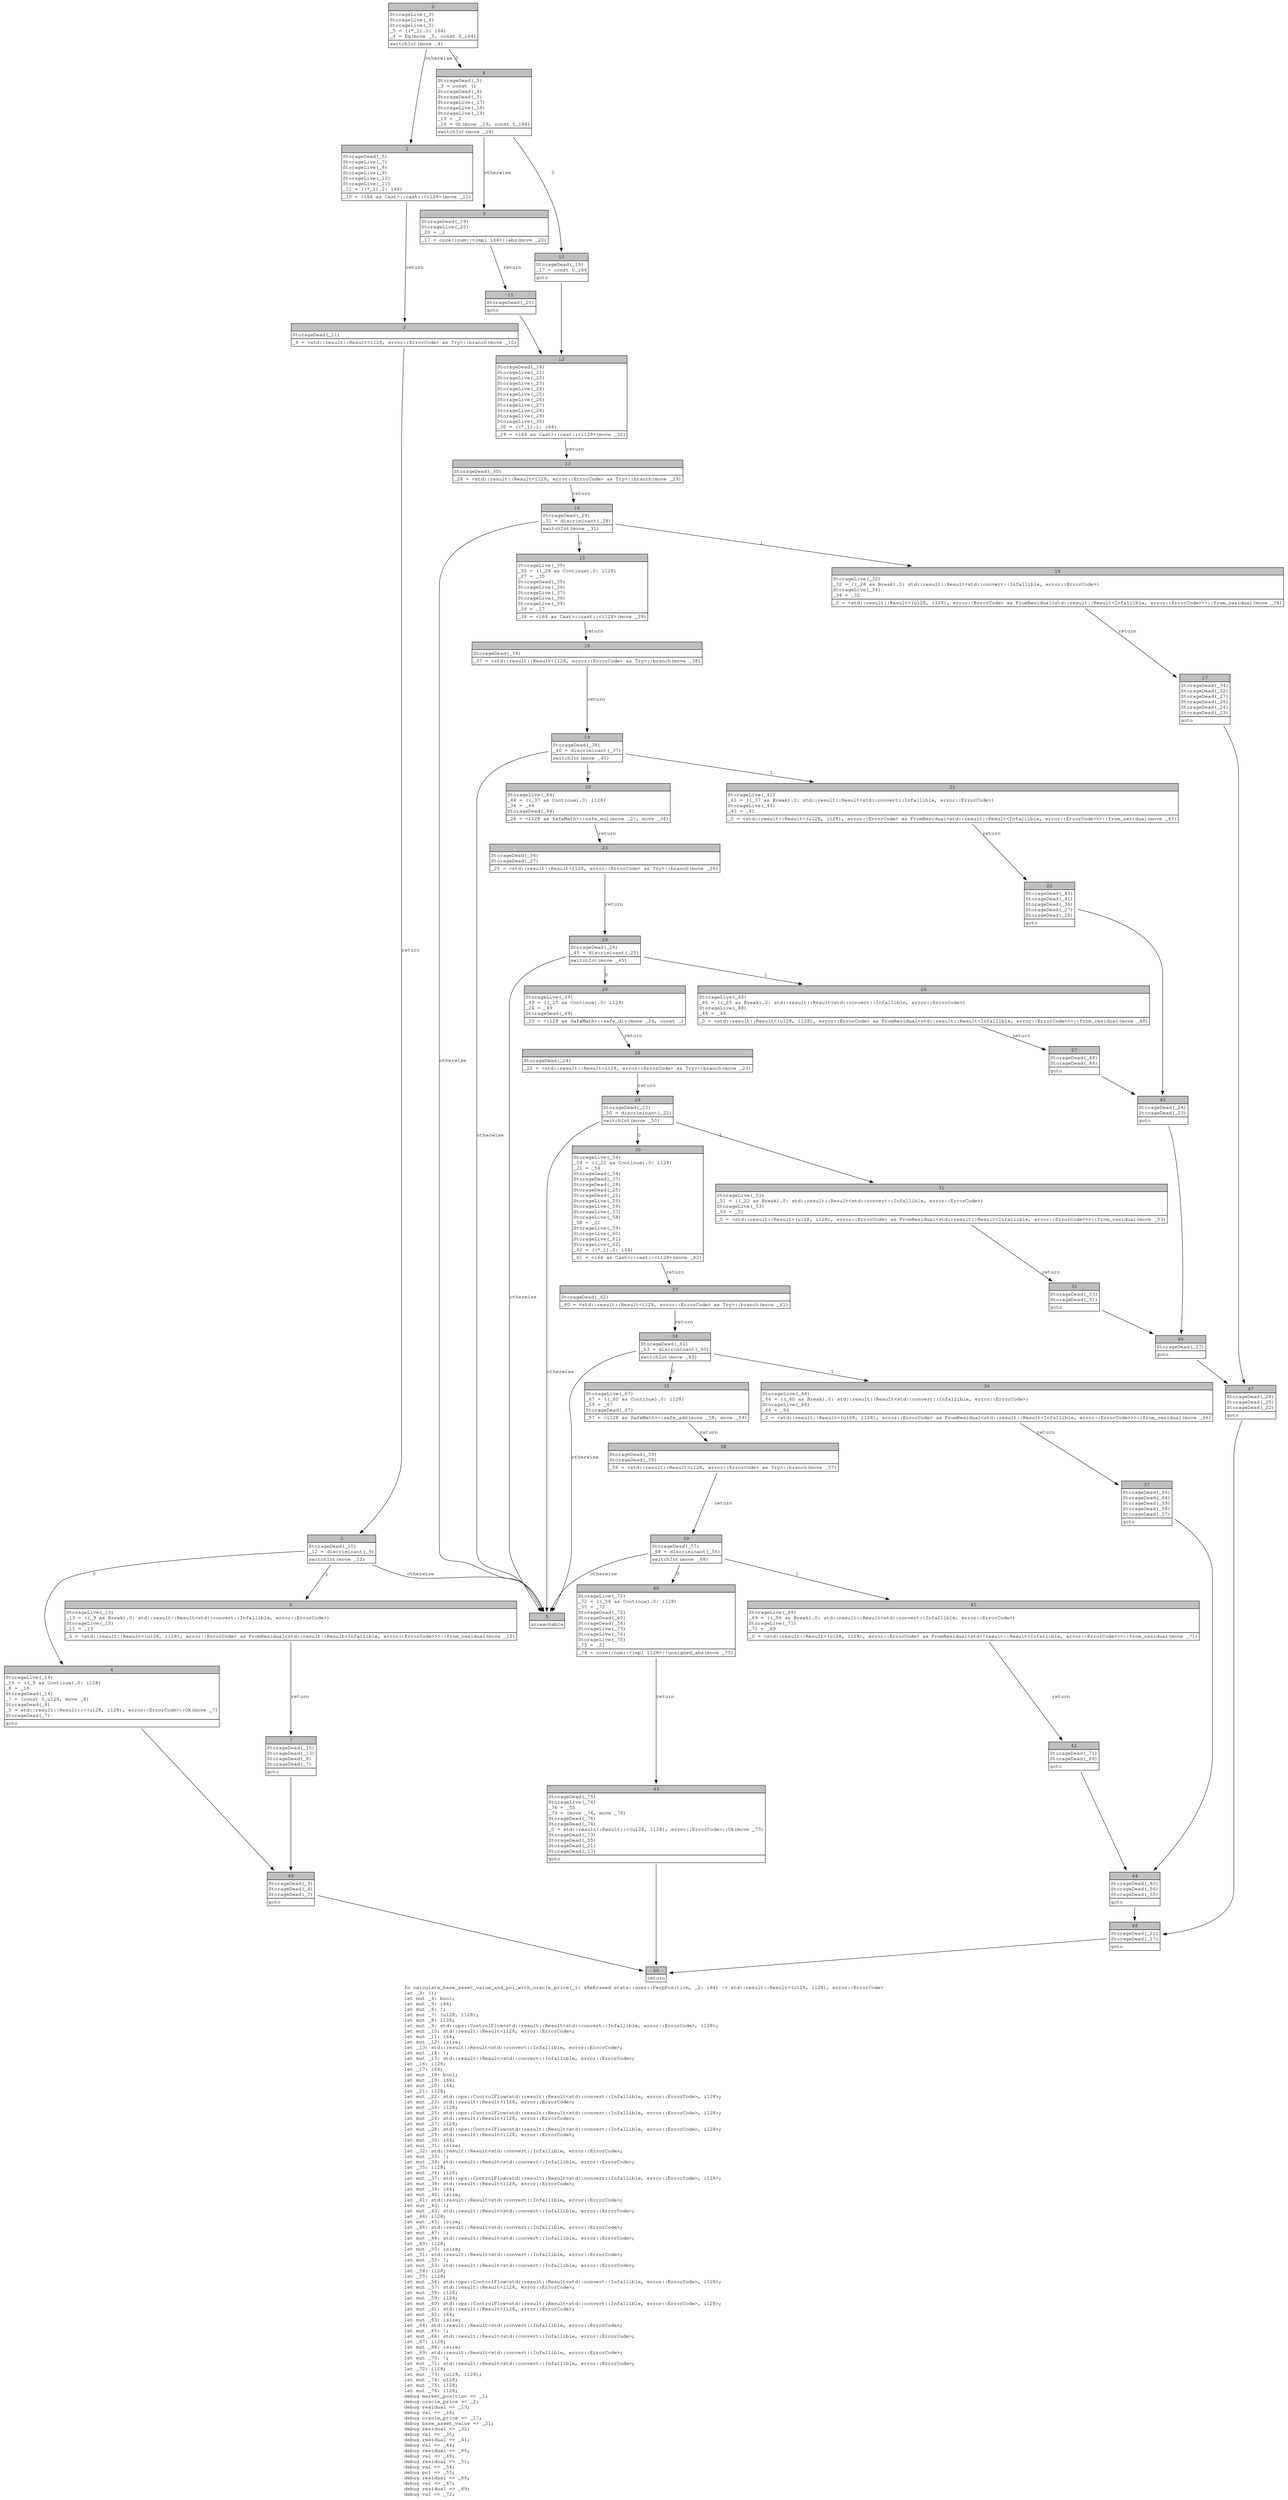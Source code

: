 digraph Mir_0_2665 {
    graph [fontname="Courier, monospace"];
    node [fontname="Courier, monospace"];
    edge [fontname="Courier, monospace"];
    label=<fn calculate_base_asset_value_and_pnl_with_oracle_price(_1: &amp;ReErased state::user::PerpPosition, _2: i64) -&gt; std::result::Result&lt;(u128, i128), error::ErrorCode&gt;<br align="left"/>let _3: ();<br align="left"/>let mut _4: bool;<br align="left"/>let mut _5: i64;<br align="left"/>let mut _6: !;<br align="left"/>let mut _7: (u128, i128);<br align="left"/>let mut _8: i128;<br align="left"/>let mut _9: std::ops::ControlFlow&lt;std::result::Result&lt;std::convert::Infallible, error::ErrorCode&gt;, i128&gt;;<br align="left"/>let mut _10: std::result::Result&lt;i128, error::ErrorCode&gt;;<br align="left"/>let mut _11: i64;<br align="left"/>let mut _12: isize;<br align="left"/>let _13: std::result::Result&lt;std::convert::Infallible, error::ErrorCode&gt;;<br align="left"/>let mut _14: !;<br align="left"/>let mut _15: std::result::Result&lt;std::convert::Infallible, error::ErrorCode&gt;;<br align="left"/>let _16: i128;<br align="left"/>let _17: i64;<br align="left"/>let mut _18: bool;<br align="left"/>let mut _19: i64;<br align="left"/>let mut _20: i64;<br align="left"/>let _21: i128;<br align="left"/>let mut _22: std::ops::ControlFlow&lt;std::result::Result&lt;std::convert::Infallible, error::ErrorCode&gt;, i128&gt;;<br align="left"/>let mut _23: std::result::Result&lt;i128, error::ErrorCode&gt;;<br align="left"/>let mut _24: i128;<br align="left"/>let mut _25: std::ops::ControlFlow&lt;std::result::Result&lt;std::convert::Infallible, error::ErrorCode&gt;, i128&gt;;<br align="left"/>let mut _26: std::result::Result&lt;i128, error::ErrorCode&gt;;<br align="left"/>let mut _27: i128;<br align="left"/>let mut _28: std::ops::ControlFlow&lt;std::result::Result&lt;std::convert::Infallible, error::ErrorCode&gt;, i128&gt;;<br align="left"/>let mut _29: std::result::Result&lt;i128, error::ErrorCode&gt;;<br align="left"/>let mut _30: i64;<br align="left"/>let mut _31: isize;<br align="left"/>let _32: std::result::Result&lt;std::convert::Infallible, error::ErrorCode&gt;;<br align="left"/>let mut _33: !;<br align="left"/>let mut _34: std::result::Result&lt;std::convert::Infallible, error::ErrorCode&gt;;<br align="left"/>let _35: i128;<br align="left"/>let mut _36: i128;<br align="left"/>let mut _37: std::ops::ControlFlow&lt;std::result::Result&lt;std::convert::Infallible, error::ErrorCode&gt;, i128&gt;;<br align="left"/>let mut _38: std::result::Result&lt;i128, error::ErrorCode&gt;;<br align="left"/>let mut _39: i64;<br align="left"/>let mut _40: isize;<br align="left"/>let _41: std::result::Result&lt;std::convert::Infallible, error::ErrorCode&gt;;<br align="left"/>let mut _42: !;<br align="left"/>let mut _43: std::result::Result&lt;std::convert::Infallible, error::ErrorCode&gt;;<br align="left"/>let _44: i128;<br align="left"/>let mut _45: isize;<br align="left"/>let _46: std::result::Result&lt;std::convert::Infallible, error::ErrorCode&gt;;<br align="left"/>let mut _47: !;<br align="left"/>let mut _48: std::result::Result&lt;std::convert::Infallible, error::ErrorCode&gt;;<br align="left"/>let _49: i128;<br align="left"/>let mut _50: isize;<br align="left"/>let _51: std::result::Result&lt;std::convert::Infallible, error::ErrorCode&gt;;<br align="left"/>let mut _52: !;<br align="left"/>let mut _53: std::result::Result&lt;std::convert::Infallible, error::ErrorCode&gt;;<br align="left"/>let _54: i128;<br align="left"/>let _55: i128;<br align="left"/>let mut _56: std::ops::ControlFlow&lt;std::result::Result&lt;std::convert::Infallible, error::ErrorCode&gt;, i128&gt;;<br align="left"/>let mut _57: std::result::Result&lt;i128, error::ErrorCode&gt;;<br align="left"/>let mut _58: i128;<br align="left"/>let mut _59: i128;<br align="left"/>let mut _60: std::ops::ControlFlow&lt;std::result::Result&lt;std::convert::Infallible, error::ErrorCode&gt;, i128&gt;;<br align="left"/>let mut _61: std::result::Result&lt;i128, error::ErrorCode&gt;;<br align="left"/>let mut _62: i64;<br align="left"/>let mut _63: isize;<br align="left"/>let _64: std::result::Result&lt;std::convert::Infallible, error::ErrorCode&gt;;<br align="left"/>let mut _65: !;<br align="left"/>let mut _66: std::result::Result&lt;std::convert::Infallible, error::ErrorCode&gt;;<br align="left"/>let _67: i128;<br align="left"/>let mut _68: isize;<br align="left"/>let _69: std::result::Result&lt;std::convert::Infallible, error::ErrorCode&gt;;<br align="left"/>let mut _70: !;<br align="left"/>let mut _71: std::result::Result&lt;std::convert::Infallible, error::ErrorCode&gt;;<br align="left"/>let _72: i128;<br align="left"/>let mut _73: (u128, i128);<br align="left"/>let mut _74: u128;<br align="left"/>let mut _75: i128;<br align="left"/>let mut _76: i128;<br align="left"/>debug market_position =&gt; _1;<br align="left"/>debug oracle_price =&gt; _2;<br align="left"/>debug residual =&gt; _13;<br align="left"/>debug val =&gt; _16;<br align="left"/>debug oracle_price =&gt; _17;<br align="left"/>debug base_asset_value =&gt; _21;<br align="left"/>debug residual =&gt; _32;<br align="left"/>debug val =&gt; _35;<br align="left"/>debug residual =&gt; _41;<br align="left"/>debug val =&gt; _44;<br align="left"/>debug residual =&gt; _46;<br align="left"/>debug val =&gt; _49;<br align="left"/>debug residual =&gt; _51;<br align="left"/>debug val =&gt; _54;<br align="left"/>debug pnl =&gt; _55;<br align="left"/>debug residual =&gt; _64;<br align="left"/>debug val =&gt; _67;<br align="left"/>debug residual =&gt; _69;<br align="left"/>debug val =&gt; _72;<br align="left"/>>;
    bb0__0_2665 [shape="none", label=<<table border="0" cellborder="1" cellspacing="0"><tr><td bgcolor="gray" align="center" colspan="1">0</td></tr><tr><td align="left" balign="left">StorageLive(_3)<br/>StorageLive(_4)<br/>StorageLive(_5)<br/>_5 = ((*_1).1: i64)<br/>_4 = Eq(move _5, const 0_i64)<br/></td></tr><tr><td align="left">switchInt(move _4)</td></tr></table>>];
    bb1__0_2665 [shape="none", label=<<table border="0" cellborder="1" cellspacing="0"><tr><td bgcolor="gray" align="center" colspan="1">1</td></tr><tr><td align="left" balign="left">StorageDead(_5)<br/>StorageLive(_7)<br/>StorageLive(_8)<br/>StorageLive(_9)<br/>StorageLive(_10)<br/>StorageLive(_11)<br/>_11 = ((*_1).2: i64)<br/></td></tr><tr><td align="left">_10 = &lt;i64 as Cast&gt;::cast::&lt;i128&gt;(move _11)</td></tr></table>>];
    bb2__0_2665 [shape="none", label=<<table border="0" cellborder="1" cellspacing="0"><tr><td bgcolor="gray" align="center" colspan="1">2</td></tr><tr><td align="left" balign="left">StorageDead(_11)<br/></td></tr><tr><td align="left">_9 = &lt;std::result::Result&lt;i128, error::ErrorCode&gt; as Try&gt;::branch(move _10)</td></tr></table>>];
    bb3__0_2665 [shape="none", label=<<table border="0" cellborder="1" cellspacing="0"><tr><td bgcolor="gray" align="center" colspan="1">3</td></tr><tr><td align="left" balign="left">StorageDead(_10)<br/>_12 = discriminant(_9)<br/></td></tr><tr><td align="left">switchInt(move _12)</td></tr></table>>];
    bb4__0_2665 [shape="none", label=<<table border="0" cellborder="1" cellspacing="0"><tr><td bgcolor="gray" align="center" colspan="1">4</td></tr><tr><td align="left" balign="left">StorageLive(_16)<br/>_16 = ((_9 as Continue).0: i128)<br/>_8 = _16<br/>StorageDead(_16)<br/>_7 = (const 0_u128, move _8)<br/>StorageDead(_8)<br/>_0 = std::result::Result::&lt;(u128, i128), error::ErrorCode&gt;::Ok(move _7)<br/>StorageDead(_7)<br/></td></tr><tr><td align="left">goto</td></tr></table>>];
    bb5__0_2665 [shape="none", label=<<table border="0" cellborder="1" cellspacing="0"><tr><td bgcolor="gray" align="center" colspan="1">5</td></tr><tr><td align="left">unreachable</td></tr></table>>];
    bb6__0_2665 [shape="none", label=<<table border="0" cellborder="1" cellspacing="0"><tr><td bgcolor="gray" align="center" colspan="1">6</td></tr><tr><td align="left" balign="left">StorageLive(_13)<br/>_13 = ((_9 as Break).0: std::result::Result&lt;std::convert::Infallible, error::ErrorCode&gt;)<br/>StorageLive(_15)<br/>_15 = _13<br/></td></tr><tr><td align="left">_0 = &lt;std::result::Result&lt;(u128, i128), error::ErrorCode&gt; as FromResidual&lt;std::result::Result&lt;Infallible, error::ErrorCode&gt;&gt;&gt;::from_residual(move _15)</td></tr></table>>];
    bb7__0_2665 [shape="none", label=<<table border="0" cellborder="1" cellspacing="0"><tr><td bgcolor="gray" align="center" colspan="1">7</td></tr><tr><td align="left" balign="left">StorageDead(_15)<br/>StorageDead(_13)<br/>StorageDead(_8)<br/>StorageDead(_7)<br/></td></tr><tr><td align="left">goto</td></tr></table>>];
    bb8__0_2665 [shape="none", label=<<table border="0" cellborder="1" cellspacing="0"><tr><td bgcolor="gray" align="center" colspan="1">8</td></tr><tr><td align="left" balign="left">StorageDead(_5)<br/>_3 = const ()<br/>StorageDead(_4)<br/>StorageDead(_3)<br/>StorageLive(_17)<br/>StorageLive(_18)<br/>StorageLive(_19)<br/>_19 = _2<br/>_18 = Gt(move _19, const 0_i64)<br/></td></tr><tr><td align="left">switchInt(move _18)</td></tr></table>>];
    bb9__0_2665 [shape="none", label=<<table border="0" cellborder="1" cellspacing="0"><tr><td bgcolor="gray" align="center" colspan="1">9</td></tr><tr><td align="left" balign="left">StorageDead(_19)<br/>StorageLive(_20)<br/>_20 = _2<br/></td></tr><tr><td align="left">_17 = core::num::&lt;impl i64&gt;::abs(move _20)</td></tr></table>>];
    bb10__0_2665 [shape="none", label=<<table border="0" cellborder="1" cellspacing="0"><tr><td bgcolor="gray" align="center" colspan="1">10</td></tr><tr><td align="left" balign="left">StorageDead(_19)<br/>_17 = const 0_i64<br/></td></tr><tr><td align="left">goto</td></tr></table>>];
    bb11__0_2665 [shape="none", label=<<table border="0" cellborder="1" cellspacing="0"><tr><td bgcolor="gray" align="center" colspan="1">11</td></tr><tr><td align="left" balign="left">StorageDead(_20)<br/></td></tr><tr><td align="left">goto</td></tr></table>>];
    bb12__0_2665 [shape="none", label=<<table border="0" cellborder="1" cellspacing="0"><tr><td bgcolor="gray" align="center" colspan="1">12</td></tr><tr><td align="left" balign="left">StorageDead(_18)<br/>StorageLive(_21)<br/>StorageLive(_22)<br/>StorageLive(_23)<br/>StorageLive(_24)<br/>StorageLive(_25)<br/>StorageLive(_26)<br/>StorageLive(_27)<br/>StorageLive(_28)<br/>StorageLive(_29)<br/>StorageLive(_30)<br/>_30 = ((*_1).1: i64)<br/></td></tr><tr><td align="left">_29 = &lt;i64 as Cast&gt;::cast::&lt;i128&gt;(move _30)</td></tr></table>>];
    bb13__0_2665 [shape="none", label=<<table border="0" cellborder="1" cellspacing="0"><tr><td bgcolor="gray" align="center" colspan="1">13</td></tr><tr><td align="left" balign="left">StorageDead(_30)<br/></td></tr><tr><td align="left">_28 = &lt;std::result::Result&lt;i128, error::ErrorCode&gt; as Try&gt;::branch(move _29)</td></tr></table>>];
    bb14__0_2665 [shape="none", label=<<table border="0" cellborder="1" cellspacing="0"><tr><td bgcolor="gray" align="center" colspan="1">14</td></tr><tr><td align="left" balign="left">StorageDead(_29)<br/>_31 = discriminant(_28)<br/></td></tr><tr><td align="left">switchInt(move _31)</td></tr></table>>];
    bb15__0_2665 [shape="none", label=<<table border="0" cellborder="1" cellspacing="0"><tr><td bgcolor="gray" align="center" colspan="1">15</td></tr><tr><td align="left" balign="left">StorageLive(_35)<br/>_35 = ((_28 as Continue).0: i128)<br/>_27 = _35<br/>StorageDead(_35)<br/>StorageLive(_36)<br/>StorageLive(_37)<br/>StorageLive(_38)<br/>StorageLive(_39)<br/>_39 = _17<br/></td></tr><tr><td align="left">_38 = &lt;i64 as Cast&gt;::cast::&lt;i128&gt;(move _39)</td></tr></table>>];
    bb16__0_2665 [shape="none", label=<<table border="0" cellborder="1" cellspacing="0"><tr><td bgcolor="gray" align="center" colspan="1">16</td></tr><tr><td align="left" balign="left">StorageLive(_32)<br/>_32 = ((_28 as Break).0: std::result::Result&lt;std::convert::Infallible, error::ErrorCode&gt;)<br/>StorageLive(_34)<br/>_34 = _32<br/></td></tr><tr><td align="left">_0 = &lt;std::result::Result&lt;(u128, i128), error::ErrorCode&gt; as FromResidual&lt;std::result::Result&lt;Infallible, error::ErrorCode&gt;&gt;&gt;::from_residual(move _34)</td></tr></table>>];
    bb17__0_2665 [shape="none", label=<<table border="0" cellborder="1" cellspacing="0"><tr><td bgcolor="gray" align="center" colspan="1">17</td></tr><tr><td align="left" balign="left">StorageDead(_34)<br/>StorageDead(_32)<br/>StorageDead(_27)<br/>StorageDead(_26)<br/>StorageDead(_24)<br/>StorageDead(_23)<br/></td></tr><tr><td align="left">goto</td></tr></table>>];
    bb18__0_2665 [shape="none", label=<<table border="0" cellborder="1" cellspacing="0"><tr><td bgcolor="gray" align="center" colspan="1">18</td></tr><tr><td align="left" balign="left">StorageDead(_39)<br/></td></tr><tr><td align="left">_37 = &lt;std::result::Result&lt;i128, error::ErrorCode&gt; as Try&gt;::branch(move _38)</td></tr></table>>];
    bb19__0_2665 [shape="none", label=<<table border="0" cellborder="1" cellspacing="0"><tr><td bgcolor="gray" align="center" colspan="1">19</td></tr><tr><td align="left" balign="left">StorageDead(_38)<br/>_40 = discriminant(_37)<br/></td></tr><tr><td align="left">switchInt(move _40)</td></tr></table>>];
    bb20__0_2665 [shape="none", label=<<table border="0" cellborder="1" cellspacing="0"><tr><td bgcolor="gray" align="center" colspan="1">20</td></tr><tr><td align="left" balign="left">StorageLive(_44)<br/>_44 = ((_37 as Continue).0: i128)<br/>_36 = _44<br/>StorageDead(_44)<br/></td></tr><tr><td align="left">_26 = &lt;i128 as SafeMath&gt;::safe_mul(move _27, move _36)</td></tr></table>>];
    bb21__0_2665 [shape="none", label=<<table border="0" cellborder="1" cellspacing="0"><tr><td bgcolor="gray" align="center" colspan="1">21</td></tr><tr><td align="left" balign="left">StorageLive(_41)<br/>_41 = ((_37 as Break).0: std::result::Result&lt;std::convert::Infallible, error::ErrorCode&gt;)<br/>StorageLive(_43)<br/>_43 = _41<br/></td></tr><tr><td align="left">_0 = &lt;std::result::Result&lt;(u128, i128), error::ErrorCode&gt; as FromResidual&lt;std::result::Result&lt;Infallible, error::ErrorCode&gt;&gt;&gt;::from_residual(move _43)</td></tr></table>>];
    bb22__0_2665 [shape="none", label=<<table border="0" cellborder="1" cellspacing="0"><tr><td bgcolor="gray" align="center" colspan="1">22</td></tr><tr><td align="left" balign="left">StorageDead(_43)<br/>StorageDead(_41)<br/>StorageDead(_36)<br/>StorageDead(_27)<br/>StorageDead(_26)<br/></td></tr><tr><td align="left">goto</td></tr></table>>];
    bb23__0_2665 [shape="none", label=<<table border="0" cellborder="1" cellspacing="0"><tr><td bgcolor="gray" align="center" colspan="1">23</td></tr><tr><td align="left" balign="left">StorageDead(_36)<br/>StorageDead(_27)<br/></td></tr><tr><td align="left">_25 = &lt;std::result::Result&lt;i128, error::ErrorCode&gt; as Try&gt;::branch(move _26)</td></tr></table>>];
    bb24__0_2665 [shape="none", label=<<table border="0" cellborder="1" cellspacing="0"><tr><td bgcolor="gray" align="center" colspan="1">24</td></tr><tr><td align="left" balign="left">StorageDead(_26)<br/>_45 = discriminant(_25)<br/></td></tr><tr><td align="left">switchInt(move _45)</td></tr></table>>];
    bb25__0_2665 [shape="none", label=<<table border="0" cellborder="1" cellspacing="0"><tr><td bgcolor="gray" align="center" colspan="1">25</td></tr><tr><td align="left" balign="left">StorageLive(_49)<br/>_49 = ((_25 as Continue).0: i128)<br/>_24 = _49<br/>StorageDead(_49)<br/></td></tr><tr><td align="left">_23 = &lt;i128 as SafeMath&gt;::safe_div(move _24, const _)</td></tr></table>>];
    bb26__0_2665 [shape="none", label=<<table border="0" cellborder="1" cellspacing="0"><tr><td bgcolor="gray" align="center" colspan="1">26</td></tr><tr><td align="left" balign="left">StorageLive(_46)<br/>_46 = ((_25 as Break).0: std::result::Result&lt;std::convert::Infallible, error::ErrorCode&gt;)<br/>StorageLive(_48)<br/>_48 = _46<br/></td></tr><tr><td align="left">_0 = &lt;std::result::Result&lt;(u128, i128), error::ErrorCode&gt; as FromResidual&lt;std::result::Result&lt;Infallible, error::ErrorCode&gt;&gt;&gt;::from_residual(move _48)</td></tr></table>>];
    bb27__0_2665 [shape="none", label=<<table border="0" cellborder="1" cellspacing="0"><tr><td bgcolor="gray" align="center" colspan="1">27</td></tr><tr><td align="left" balign="left">StorageDead(_48)<br/>StorageDead(_46)<br/></td></tr><tr><td align="left">goto</td></tr></table>>];
    bb28__0_2665 [shape="none", label=<<table border="0" cellborder="1" cellspacing="0"><tr><td bgcolor="gray" align="center" colspan="1">28</td></tr><tr><td align="left" balign="left">StorageDead(_24)<br/></td></tr><tr><td align="left">_22 = &lt;std::result::Result&lt;i128, error::ErrorCode&gt; as Try&gt;::branch(move _23)</td></tr></table>>];
    bb29__0_2665 [shape="none", label=<<table border="0" cellborder="1" cellspacing="0"><tr><td bgcolor="gray" align="center" colspan="1">29</td></tr><tr><td align="left" balign="left">StorageDead(_23)<br/>_50 = discriminant(_22)<br/></td></tr><tr><td align="left">switchInt(move _50)</td></tr></table>>];
    bb30__0_2665 [shape="none", label=<<table border="0" cellborder="1" cellspacing="0"><tr><td bgcolor="gray" align="center" colspan="1">30</td></tr><tr><td align="left" balign="left">StorageLive(_54)<br/>_54 = ((_22 as Continue).0: i128)<br/>_21 = _54<br/>StorageDead(_54)<br/>StorageDead(_37)<br/>StorageDead(_28)<br/>StorageDead(_25)<br/>StorageDead(_22)<br/>StorageLive(_55)<br/>StorageLive(_56)<br/>StorageLive(_57)<br/>StorageLive(_58)<br/>_58 = _21<br/>StorageLive(_59)<br/>StorageLive(_60)<br/>StorageLive(_61)<br/>StorageLive(_62)<br/>_62 = ((*_1).2: i64)<br/></td></tr><tr><td align="left">_61 = &lt;i64 as Cast&gt;::cast::&lt;i128&gt;(move _62)</td></tr></table>>];
    bb31__0_2665 [shape="none", label=<<table border="0" cellborder="1" cellspacing="0"><tr><td bgcolor="gray" align="center" colspan="1">31</td></tr><tr><td align="left" balign="left">StorageLive(_51)<br/>_51 = ((_22 as Break).0: std::result::Result&lt;std::convert::Infallible, error::ErrorCode&gt;)<br/>StorageLive(_53)<br/>_53 = _51<br/></td></tr><tr><td align="left">_0 = &lt;std::result::Result&lt;(u128, i128), error::ErrorCode&gt; as FromResidual&lt;std::result::Result&lt;Infallible, error::ErrorCode&gt;&gt;&gt;::from_residual(move _53)</td></tr></table>>];
    bb32__0_2665 [shape="none", label=<<table border="0" cellborder="1" cellspacing="0"><tr><td bgcolor="gray" align="center" colspan="1">32</td></tr><tr><td align="left" balign="left">StorageDead(_53)<br/>StorageDead(_51)<br/></td></tr><tr><td align="left">goto</td></tr></table>>];
    bb33__0_2665 [shape="none", label=<<table border="0" cellborder="1" cellspacing="0"><tr><td bgcolor="gray" align="center" colspan="1">33</td></tr><tr><td align="left" balign="left">StorageDead(_62)<br/></td></tr><tr><td align="left">_60 = &lt;std::result::Result&lt;i128, error::ErrorCode&gt; as Try&gt;::branch(move _61)</td></tr></table>>];
    bb34__0_2665 [shape="none", label=<<table border="0" cellborder="1" cellspacing="0"><tr><td bgcolor="gray" align="center" colspan="1">34</td></tr><tr><td align="left" balign="left">StorageDead(_61)<br/>_63 = discriminant(_60)<br/></td></tr><tr><td align="left">switchInt(move _63)</td></tr></table>>];
    bb35__0_2665 [shape="none", label=<<table border="0" cellborder="1" cellspacing="0"><tr><td bgcolor="gray" align="center" colspan="1">35</td></tr><tr><td align="left" balign="left">StorageLive(_67)<br/>_67 = ((_60 as Continue).0: i128)<br/>_59 = _67<br/>StorageDead(_67)<br/></td></tr><tr><td align="left">_57 = &lt;i128 as SafeMath&gt;::safe_add(move _58, move _59)</td></tr></table>>];
    bb36__0_2665 [shape="none", label=<<table border="0" cellborder="1" cellspacing="0"><tr><td bgcolor="gray" align="center" colspan="1">36</td></tr><tr><td align="left" balign="left">StorageLive(_64)<br/>_64 = ((_60 as Break).0: std::result::Result&lt;std::convert::Infallible, error::ErrorCode&gt;)<br/>StorageLive(_66)<br/>_66 = _64<br/></td></tr><tr><td align="left">_0 = &lt;std::result::Result&lt;(u128, i128), error::ErrorCode&gt; as FromResidual&lt;std::result::Result&lt;Infallible, error::ErrorCode&gt;&gt;&gt;::from_residual(move _66)</td></tr></table>>];
    bb37__0_2665 [shape="none", label=<<table border="0" cellborder="1" cellspacing="0"><tr><td bgcolor="gray" align="center" colspan="1">37</td></tr><tr><td align="left" balign="left">StorageDead(_66)<br/>StorageDead(_64)<br/>StorageDead(_59)<br/>StorageDead(_58)<br/>StorageDead(_57)<br/></td></tr><tr><td align="left">goto</td></tr></table>>];
    bb38__0_2665 [shape="none", label=<<table border="0" cellborder="1" cellspacing="0"><tr><td bgcolor="gray" align="center" colspan="1">38</td></tr><tr><td align="left" balign="left">StorageDead(_59)<br/>StorageDead(_58)<br/></td></tr><tr><td align="left">_56 = &lt;std::result::Result&lt;i128, error::ErrorCode&gt; as Try&gt;::branch(move _57)</td></tr></table>>];
    bb39__0_2665 [shape="none", label=<<table border="0" cellborder="1" cellspacing="0"><tr><td bgcolor="gray" align="center" colspan="1">39</td></tr><tr><td align="left" balign="left">StorageDead(_57)<br/>_68 = discriminant(_56)<br/></td></tr><tr><td align="left">switchInt(move _68)</td></tr></table>>];
    bb40__0_2665 [shape="none", label=<<table border="0" cellborder="1" cellspacing="0"><tr><td bgcolor="gray" align="center" colspan="1">40</td></tr><tr><td align="left" balign="left">StorageLive(_72)<br/>_72 = ((_56 as Continue).0: i128)<br/>_55 = _72<br/>StorageDead(_72)<br/>StorageDead(_60)<br/>StorageDead(_56)<br/>StorageLive(_73)<br/>StorageLive(_74)<br/>StorageLive(_75)<br/>_75 = _21<br/></td></tr><tr><td align="left">_74 = core::num::&lt;impl i128&gt;::unsigned_abs(move _75)</td></tr></table>>];
    bb41__0_2665 [shape="none", label=<<table border="0" cellborder="1" cellspacing="0"><tr><td bgcolor="gray" align="center" colspan="1">41</td></tr><tr><td align="left" balign="left">StorageLive(_69)<br/>_69 = ((_56 as Break).0: std::result::Result&lt;std::convert::Infallible, error::ErrorCode&gt;)<br/>StorageLive(_71)<br/>_71 = _69<br/></td></tr><tr><td align="left">_0 = &lt;std::result::Result&lt;(u128, i128), error::ErrorCode&gt; as FromResidual&lt;std::result::Result&lt;Infallible, error::ErrorCode&gt;&gt;&gt;::from_residual(move _71)</td></tr></table>>];
    bb42__0_2665 [shape="none", label=<<table border="0" cellborder="1" cellspacing="0"><tr><td bgcolor="gray" align="center" colspan="1">42</td></tr><tr><td align="left" balign="left">StorageDead(_71)<br/>StorageDead(_69)<br/></td></tr><tr><td align="left">goto</td></tr></table>>];
    bb43__0_2665 [shape="none", label=<<table border="0" cellborder="1" cellspacing="0"><tr><td bgcolor="gray" align="center" colspan="1">43</td></tr><tr><td align="left" balign="left">StorageDead(_75)<br/>StorageLive(_76)<br/>_76 = _55<br/>_73 = (move _74, move _76)<br/>StorageDead(_76)<br/>StorageDead(_74)<br/>_0 = std::result::Result::&lt;(u128, i128), error::ErrorCode&gt;::Ok(move _73)<br/>StorageDead(_73)<br/>StorageDead(_55)<br/>StorageDead(_21)<br/>StorageDead(_17)<br/></td></tr><tr><td align="left">goto</td></tr></table>>];
    bb44__0_2665 [shape="none", label=<<table border="0" cellborder="1" cellspacing="0"><tr><td bgcolor="gray" align="center" colspan="1">44</td></tr><tr><td align="left" balign="left">StorageDead(_60)<br/>StorageDead(_56)<br/>StorageDead(_55)<br/></td></tr><tr><td align="left">goto</td></tr></table>>];
    bb45__0_2665 [shape="none", label=<<table border="0" cellborder="1" cellspacing="0"><tr><td bgcolor="gray" align="center" colspan="1">45</td></tr><tr><td align="left" balign="left">StorageDead(_24)<br/>StorageDead(_23)<br/></td></tr><tr><td align="left">goto</td></tr></table>>];
    bb46__0_2665 [shape="none", label=<<table border="0" cellborder="1" cellspacing="0"><tr><td bgcolor="gray" align="center" colspan="1">46</td></tr><tr><td align="left" balign="left">StorageDead(_37)<br/></td></tr><tr><td align="left">goto</td></tr></table>>];
    bb47__0_2665 [shape="none", label=<<table border="0" cellborder="1" cellspacing="0"><tr><td bgcolor="gray" align="center" colspan="1">47</td></tr><tr><td align="left" balign="left">StorageDead(_28)<br/>StorageDead(_25)<br/>StorageDead(_22)<br/></td></tr><tr><td align="left">goto</td></tr></table>>];
    bb48__0_2665 [shape="none", label=<<table border="0" cellborder="1" cellspacing="0"><tr><td bgcolor="gray" align="center" colspan="1">48</td></tr><tr><td align="left" balign="left">StorageDead(_21)<br/>StorageDead(_17)<br/></td></tr><tr><td align="left">goto</td></tr></table>>];
    bb49__0_2665 [shape="none", label=<<table border="0" cellborder="1" cellspacing="0"><tr><td bgcolor="gray" align="center" colspan="1">49</td></tr><tr><td align="left" balign="left">StorageDead(_9)<br/>StorageDead(_4)<br/>StorageDead(_3)<br/></td></tr><tr><td align="left">goto</td></tr></table>>];
    bb50__0_2665 [shape="none", label=<<table border="0" cellborder="1" cellspacing="0"><tr><td bgcolor="gray" align="center" colspan="1">50</td></tr><tr><td align="left">return</td></tr></table>>];
    bb0__0_2665 -> bb8__0_2665 [label="0"];
    bb0__0_2665 -> bb1__0_2665 [label="otherwise"];
    bb1__0_2665 -> bb2__0_2665 [label="return"];
    bb2__0_2665 -> bb3__0_2665 [label="return"];
    bb3__0_2665 -> bb4__0_2665 [label="0"];
    bb3__0_2665 -> bb6__0_2665 [label="1"];
    bb3__0_2665 -> bb5__0_2665 [label="otherwise"];
    bb4__0_2665 -> bb49__0_2665 [label=""];
    bb6__0_2665 -> bb7__0_2665 [label="return"];
    bb7__0_2665 -> bb49__0_2665 [label=""];
    bb8__0_2665 -> bb10__0_2665 [label="0"];
    bb8__0_2665 -> bb9__0_2665 [label="otherwise"];
    bb9__0_2665 -> bb11__0_2665 [label="return"];
    bb10__0_2665 -> bb12__0_2665 [label=""];
    bb11__0_2665 -> bb12__0_2665 [label=""];
    bb12__0_2665 -> bb13__0_2665 [label="return"];
    bb13__0_2665 -> bb14__0_2665 [label="return"];
    bb14__0_2665 -> bb15__0_2665 [label="0"];
    bb14__0_2665 -> bb16__0_2665 [label="1"];
    bb14__0_2665 -> bb5__0_2665 [label="otherwise"];
    bb15__0_2665 -> bb18__0_2665 [label="return"];
    bb16__0_2665 -> bb17__0_2665 [label="return"];
    bb17__0_2665 -> bb47__0_2665 [label=""];
    bb18__0_2665 -> bb19__0_2665 [label="return"];
    bb19__0_2665 -> bb20__0_2665 [label="0"];
    bb19__0_2665 -> bb21__0_2665 [label="1"];
    bb19__0_2665 -> bb5__0_2665 [label="otherwise"];
    bb20__0_2665 -> bb23__0_2665 [label="return"];
    bb21__0_2665 -> bb22__0_2665 [label="return"];
    bb22__0_2665 -> bb45__0_2665 [label=""];
    bb23__0_2665 -> bb24__0_2665 [label="return"];
    bb24__0_2665 -> bb25__0_2665 [label="0"];
    bb24__0_2665 -> bb26__0_2665 [label="1"];
    bb24__0_2665 -> bb5__0_2665 [label="otherwise"];
    bb25__0_2665 -> bb28__0_2665 [label="return"];
    bb26__0_2665 -> bb27__0_2665 [label="return"];
    bb27__0_2665 -> bb45__0_2665 [label=""];
    bb28__0_2665 -> bb29__0_2665 [label="return"];
    bb29__0_2665 -> bb30__0_2665 [label="0"];
    bb29__0_2665 -> bb31__0_2665 [label="1"];
    bb29__0_2665 -> bb5__0_2665 [label="otherwise"];
    bb30__0_2665 -> bb33__0_2665 [label="return"];
    bb31__0_2665 -> bb32__0_2665 [label="return"];
    bb32__0_2665 -> bb46__0_2665 [label=""];
    bb33__0_2665 -> bb34__0_2665 [label="return"];
    bb34__0_2665 -> bb35__0_2665 [label="0"];
    bb34__0_2665 -> bb36__0_2665 [label="1"];
    bb34__0_2665 -> bb5__0_2665 [label="otherwise"];
    bb35__0_2665 -> bb38__0_2665 [label="return"];
    bb36__0_2665 -> bb37__0_2665 [label="return"];
    bb37__0_2665 -> bb44__0_2665 [label=""];
    bb38__0_2665 -> bb39__0_2665 [label="return"];
    bb39__0_2665 -> bb40__0_2665 [label="0"];
    bb39__0_2665 -> bb41__0_2665 [label="1"];
    bb39__0_2665 -> bb5__0_2665 [label="otherwise"];
    bb40__0_2665 -> bb43__0_2665 [label="return"];
    bb41__0_2665 -> bb42__0_2665 [label="return"];
    bb42__0_2665 -> bb44__0_2665 [label=""];
    bb43__0_2665 -> bb50__0_2665 [label=""];
    bb44__0_2665 -> bb48__0_2665 [label=""];
    bb45__0_2665 -> bb46__0_2665 [label=""];
    bb46__0_2665 -> bb47__0_2665 [label=""];
    bb47__0_2665 -> bb48__0_2665 [label=""];
    bb48__0_2665 -> bb50__0_2665 [label=""];
    bb49__0_2665 -> bb50__0_2665 [label=""];
}
